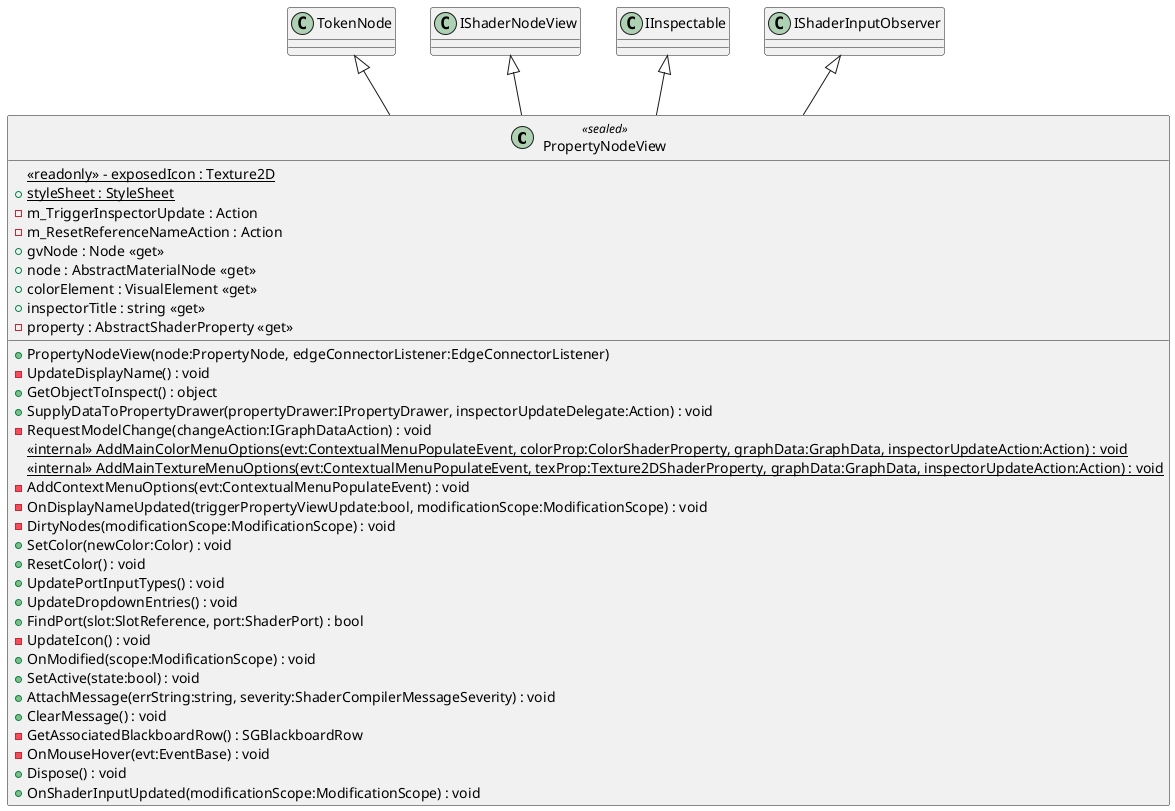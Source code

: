 @startuml
class PropertyNodeView <<sealed>> {
    {static} <<readonly>> - exposedIcon : Texture2D
    + {static} styleSheet : StyleSheet
    - m_TriggerInspectorUpdate : Action
    - m_ResetReferenceNameAction : Action
    + PropertyNodeView(node:PropertyNode, edgeConnectorListener:EdgeConnectorListener)
    - UpdateDisplayName() : void
    + gvNode : Node <<get>>
    + node : AbstractMaterialNode <<get>>
    + colorElement : VisualElement <<get>>
    + inspectorTitle : string <<get>>
    - property : AbstractShaderProperty <<get>>
    + GetObjectToInspect() : object
    + SupplyDataToPropertyDrawer(propertyDrawer:IPropertyDrawer, inspectorUpdateDelegate:Action) : void
    - RequestModelChange(changeAction:IGraphDataAction) : void
    <<internal>> {static} AddMainColorMenuOptions(evt:ContextualMenuPopulateEvent, colorProp:ColorShaderProperty, graphData:GraphData, inspectorUpdateAction:Action) : void
    <<internal>> {static} AddMainTextureMenuOptions(evt:ContextualMenuPopulateEvent, texProp:Texture2DShaderProperty, graphData:GraphData, inspectorUpdateAction:Action) : void
    - AddContextMenuOptions(evt:ContextualMenuPopulateEvent) : void
    - OnDisplayNameUpdated(triggerPropertyViewUpdate:bool, modificationScope:ModificationScope) : void
    - DirtyNodes(modificationScope:ModificationScope) : void
    + SetColor(newColor:Color) : void
    + ResetColor() : void
    + UpdatePortInputTypes() : void
    + UpdateDropdownEntries() : void
    + FindPort(slot:SlotReference, port:ShaderPort) : bool
    - UpdateIcon() : void
    + OnModified(scope:ModificationScope) : void
    + SetActive(state:bool) : void
    + AttachMessage(errString:string, severity:ShaderCompilerMessageSeverity) : void
    + ClearMessage() : void
    - GetAssociatedBlackboardRow() : SGBlackboardRow
    - OnMouseHover(evt:EventBase) : void
    + Dispose() : void
    + OnShaderInputUpdated(modificationScope:ModificationScope) : void
}
TokenNode <|-- PropertyNodeView
IShaderNodeView <|-- PropertyNodeView
IInspectable <|-- PropertyNodeView
IShaderInputObserver <|-- PropertyNodeView
@enduml
